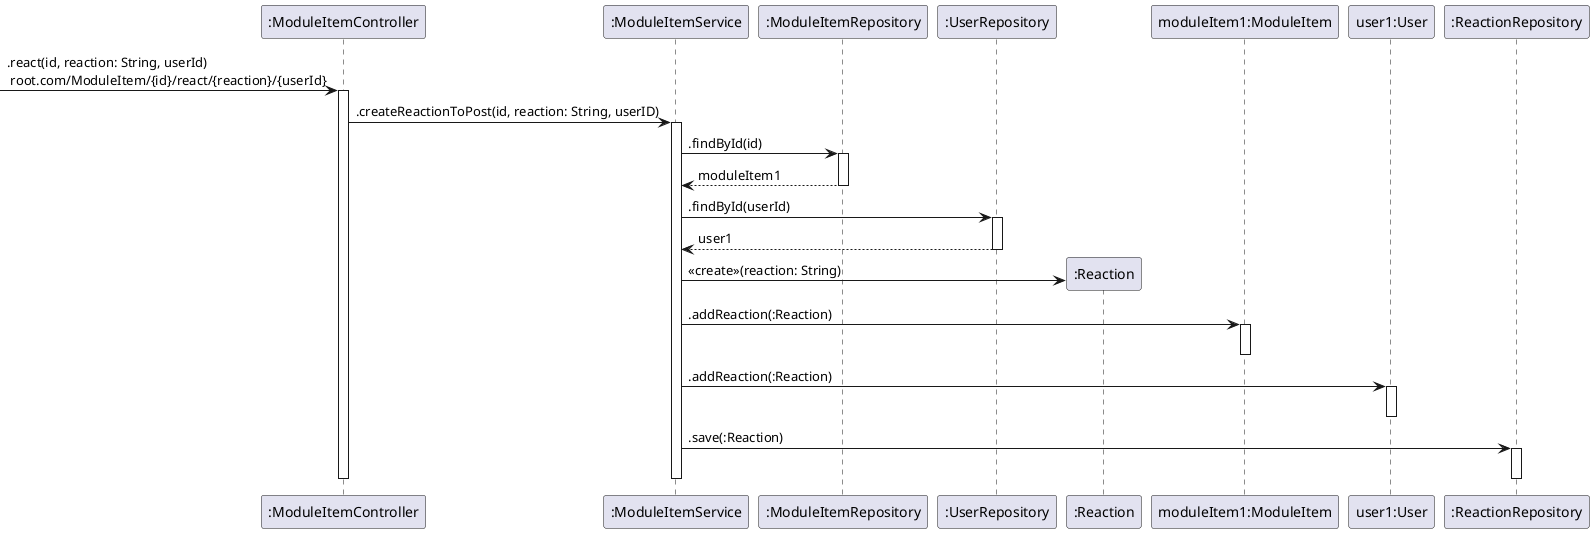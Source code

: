 @startuml

participant ":ModuleItemController" as ModuleItemController
participant ":ModuleItemService" as ModuleItemService
participant ":ModuleItemRepository" as ModuleItemRepository
participant ":UserRepository" as UserRepository
participant ":Reaction" as Reaction
participant "moduleItem1:ModuleItem" as moduleItem1
participant "user1:User" as user1
participant ":ReactionRepository" as ReactionRepository
-> ModuleItemController: .react(id, reaction: String, userId)\n root.com/ModuleItem/{id}/react/{reaction}/{userId}

activate ModuleItemController
ModuleItemController-> ModuleItemService: .createReactionToPost(id, reaction: String, userID)
activate ModuleItemService
ModuleItemService-> ModuleItemRepository: .findById(id)
activate ModuleItemRepository
ModuleItemService <-- ModuleItemRepository: moduleItem1
deactivate ModuleItemRepository
ModuleItemService-> UserRepository: .findById(userId)
activate UserRepository
ModuleItemService <-- UserRepository: user1
deactivate UserRepository
create Reaction
ModuleItemService-> Reaction : <<create>>(reaction: String)
ModuleItemService-> moduleItem1 : .addReaction(:Reaction)
activate moduleItem1
deactivate moduleItem1
ModuleItemService-> user1 : .addReaction(:Reaction)
activate user1
deactivate user1
ModuleItemService-> ReactionRepository: .save(:Reaction)
activate ReactionRepository
deactivate ReactionRepository
deactivate ModuleItemService
deactivate ModuleItemController



@enduml